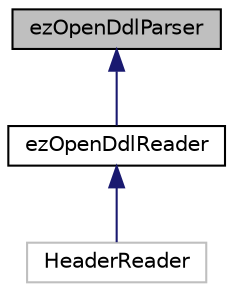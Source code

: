 digraph "ezOpenDdlParser"
{
 // LATEX_PDF_SIZE
  edge [fontname="Helvetica",fontsize="10",labelfontname="Helvetica",labelfontsize="10"];
  node [fontname="Helvetica",fontsize="10",shape=record];
  Node1 [label="ezOpenDdlParser",height=0.2,width=0.4,color="black", fillcolor="grey75", style="filled", fontcolor="black",tooltip="A low level parser for the OpenDDL format. It can incrementally parse the structure,..."];
  Node1 -> Node2 [dir="back",color="midnightblue",fontsize="10",style="solid",fontname="Helvetica"];
  Node2 [label="ezOpenDdlReader",height=0.2,width=0.4,color="black", fillcolor="white", style="filled",URL="$d1/da2/classez_open_ddl_reader.htm",tooltip="An OpenDDL reader parses an entire DDL document and creates an in-memory representation of the docume..."];
  Node2 -> Node3 [dir="back",color="midnightblue",fontsize="10",style="solid",fontname="Helvetica"];
  Node3 [label="HeaderReader",height=0.2,width=0.4,color="grey75", fillcolor="white", style="filled",tooltip=" "];
}
